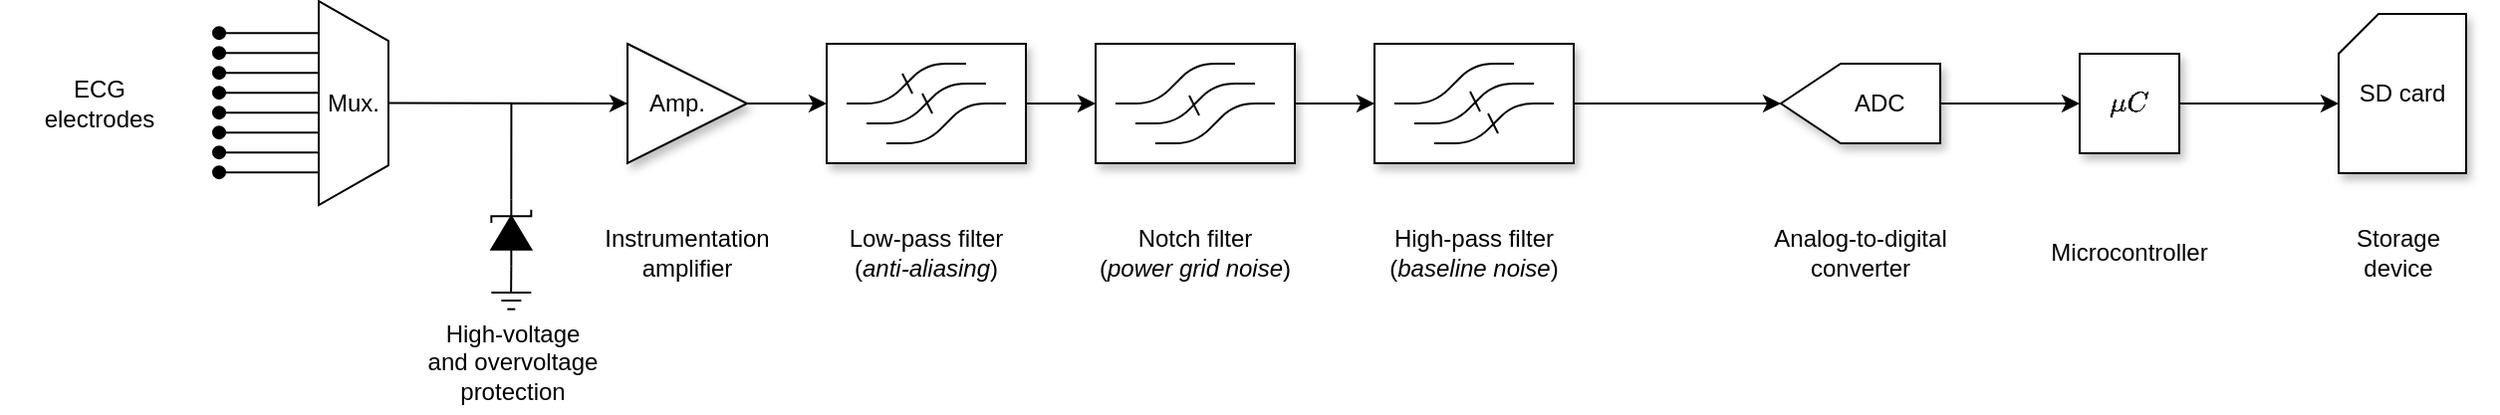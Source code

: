 <mxfile version="13.9.9" type="device"><diagram id="_meVVQqRkmaRefzPZRBE" name="Page-1"><mxGraphModel dx="1695" dy="550" grid="1" gridSize="10" guides="1" tooltips="1" connect="1" arrows="1" fold="1" page="1" pageScale="1" pageWidth="827" pageHeight="1169" math="1" shadow="0"><root><mxCell id="0"/><mxCell id="1" parent="0"/><mxCell id="xyo6PqFTNu73FDMLUvtP-30" style="edgeStyle=none;rounded=0;orthogonalLoop=1;jettySize=auto;html=1;exitX=1;exitY=0.5;exitDx=0;exitDy=0;entryX=0;entryY=0.5;entryDx=0;entryDy=0;endArrow=classic;endFill=1;" parent="1" source="iUqLZCA0oGNB0Dz8SILG-9" target="xyo6PqFTNu73FDMLUvtP-1" edge="1"><mxGeometry relative="1" as="geometry"/></mxCell><mxCell id="iUqLZCA0oGNB0Dz8SILG-9" value="" style="rounded=0;whiteSpace=wrap;html=1;shadow=1;" parent="1" vertex="1"><mxGeometry x="335" y="225" width="100" height="60" as="geometry"/></mxCell><mxCell id="iUqLZCA0oGNB0Dz8SILG-10" value="" style="endArrow=none;html=1;endFill=0;rounded=1;shadow=0;" parent="1" edge="1"><mxGeometry width="50" height="50" relative="1" as="geometry"><mxPoint x="345" y="255" as="sourcePoint"/><mxPoint x="405" y="235" as="targetPoint"/><Array as="points"><mxPoint x="365" y="255"/><mxPoint x="385" y="235"/></Array></mxGeometry></mxCell><mxCell id="iUqLZCA0oGNB0Dz8SILG-11" value="" style="endArrow=none;html=1;endSize=4;startSize=2;rounded=0;shadow=0;" parent="1" edge="1"><mxGeometry width="50" height="50" relative="1" as="geometry"><mxPoint x="373.0" y="240" as="sourcePoint"/><mxPoint x="378.0" y="250" as="targetPoint"/></mxGeometry></mxCell><mxCell id="iUqLZCA0oGNB0Dz8SILG-12" value="" style="endArrow=none;html=1;endFill=0;rounded=1;shadow=0;" parent="1" edge="1"><mxGeometry width="50" height="50" relative="1" as="geometry"><mxPoint x="355" y="265" as="sourcePoint"/><mxPoint x="415" y="245" as="targetPoint"/><Array as="points"><mxPoint x="375" y="265"/><mxPoint x="395" y="245"/></Array></mxGeometry></mxCell><mxCell id="iUqLZCA0oGNB0Dz8SILG-13" value="" style="endArrow=none;html=1;endSize=4;startSize=2;rounded=0;shadow=0;" parent="1" edge="1"><mxGeometry width="50" height="50" relative="1" as="geometry"><mxPoint x="383.0" y="250" as="sourcePoint"/><mxPoint x="388.0" y="260" as="targetPoint"/></mxGeometry></mxCell><mxCell id="iUqLZCA0oGNB0Dz8SILG-14" value="" style="endArrow=none;html=1;endFill=0;rounded=1;shadow=0;" parent="1" edge="1"><mxGeometry width="50" height="50" relative="1" as="geometry"><mxPoint x="365" y="275" as="sourcePoint"/><mxPoint x="425" y="255" as="targetPoint"/><Array as="points"><mxPoint x="385" y="275"/><mxPoint x="405" y="255"/></Array></mxGeometry></mxCell><mxCell id="iUqLZCA0oGNB0Dz8SILG-15" style="rounded=0;orthogonalLoop=1;jettySize=auto;html=1;exitX=0.5;exitY=0;exitDx=0;exitDy=0;shadow=0;" parent="1" source="iUqLZCA0oGNB0Dz8SILG-31" target="iUqLZCA0oGNB0Dz8SILG-18" edge="1"><mxGeometry relative="1" as="geometry"><mxPoint x="185" y="255" as="sourcePoint"/></mxGeometry></mxCell><mxCell id="iUqLZCA0oGNB0Dz8SILG-17" style="edgeStyle=orthogonalEdgeStyle;rounded=0;orthogonalLoop=1;jettySize=auto;html=1;exitX=1;exitY=0.5;exitDx=0;exitDy=0;entryX=0;entryY=0.5;entryDx=0;entryDy=0;shadow=0;" parent="1" source="iUqLZCA0oGNB0Dz8SILG-18" target="iUqLZCA0oGNB0Dz8SILG-9" edge="1"><mxGeometry relative="1" as="geometry"/></mxCell><mxCell id="xyo6PqFTNu73FDMLUvtP-24" style="edgeStyle=orthogonalEdgeStyle;rounded=0;orthogonalLoop=1;jettySize=auto;html=1;exitX=0;exitY=0.5;exitDx=0;exitDy=0;entryX=1;entryY=0.5;entryDx=0;entryDy=0;entryPerimeter=0;endArrow=none;endFill=0;" parent="1" source="iUqLZCA0oGNB0Dz8SILG-18" target="xyo6PqFTNu73FDMLUvtP-22" edge="1"><mxGeometry relative="1" as="geometry"/></mxCell><mxCell id="iUqLZCA0oGNB0Dz8SILG-18" value="Amp.&amp;nbsp; &amp;nbsp;" style="triangle;whiteSpace=wrap;html=1;shadow=1;align=center;" parent="1" vertex="1"><mxGeometry x="235" y="225" width="60" height="60" as="geometry"/></mxCell><mxCell id="iUqLZCA0oGNB0Dz8SILG-19" value="SD card" style="shape=card;whiteSpace=wrap;html=1;size=20;shadow=1;" parent="1" vertex="1"><mxGeometry x="1094" y="210" width="64" height="80" as="geometry"/></mxCell><mxCell id="iUqLZCA0oGNB0Dz8SILG-20" style="edgeStyle=orthogonalEdgeStyle;rounded=0;orthogonalLoop=1;jettySize=auto;html=1;exitX=0.5;exitY=0;exitDx=0;exitDy=0;entryX=0;entryY=0.5;entryDx=0;entryDy=0;shadow=0;" parent="1" source="iUqLZCA0oGNB0Dz8SILG-21" target="iUqLZCA0oGNB0Dz8SILG-23" edge="1"><mxGeometry relative="1" as="geometry"/></mxCell><mxCell id="iUqLZCA0oGNB0Dz8SILG-21" value="&amp;nbsp; &amp;nbsp; &amp;nbsp; ADC" style="shape=offPageConnector;whiteSpace=wrap;html=1;direction=south;shadow=1;" parent="1" vertex="1"><mxGeometry x="814" y="235" width="80" height="40" as="geometry"/></mxCell><mxCell id="iUqLZCA0oGNB0Dz8SILG-22" style="edgeStyle=orthogonalEdgeStyle;rounded=0;orthogonalLoop=1;jettySize=auto;html=1;exitX=1;exitY=0.5;exitDx=0;exitDy=0;entryX=0;entryY=0;entryDx=0;entryDy=45;entryPerimeter=0;shadow=0;" parent="1" source="iUqLZCA0oGNB0Dz8SILG-23" target="iUqLZCA0oGNB0Dz8SILG-19" edge="1"><mxGeometry relative="1" as="geometry"/></mxCell><mxCell id="iUqLZCA0oGNB0Dz8SILG-23" value="&lt;span&gt;$$\mu C$$&lt;/span&gt;" style="whiteSpace=wrap;html=1;aspect=fixed;shadow=1;" parent="1" vertex="1"><mxGeometry x="964" y="230" width="50" height="50" as="geometry"/></mxCell><mxCell id="iUqLZCA0oGNB0Dz8SILG-25" value="Instrumentation&lt;br&gt;amplifier" style="text;html=1;strokeColor=none;fillColor=none;align=center;verticalAlign=middle;whiteSpace=wrap;rounded=0;" parent="1" vertex="1"><mxGeometry x="215" y="320" width="100" height="20" as="geometry"/></mxCell><mxCell id="iUqLZCA0oGNB0Dz8SILG-26" style="edgeStyle=orthogonalEdgeStyle;rounded=0;orthogonalLoop=1;jettySize=auto;html=1;exitX=0.5;exitY=1;exitDx=0;exitDy=0;shadow=1;" parent="1" source="iUqLZCA0oGNB0Dz8SILG-25" target="iUqLZCA0oGNB0Dz8SILG-25" edge="1"><mxGeometry relative="1" as="geometry"/></mxCell><mxCell id="iUqLZCA0oGNB0Dz8SILG-27" value="Low-pass filter&lt;br&gt;(&lt;i&gt;anti-aliasing&lt;/i&gt;)" style="text;html=1;strokeColor=none;fillColor=none;align=center;verticalAlign=middle;whiteSpace=wrap;rounded=0;" parent="1" vertex="1"><mxGeometry x="335" y="320" width="100" height="20" as="geometry"/></mxCell><mxCell id="iUqLZCA0oGNB0Dz8SILG-28" value="Analog-to-digital&lt;br&gt;converter" style="text;html=1;strokeColor=none;fillColor=none;align=center;verticalAlign=middle;whiteSpace=wrap;rounded=0;" parent="1" vertex="1"><mxGeometry x="804" y="320" width="100" height="20" as="geometry"/></mxCell><mxCell id="iUqLZCA0oGNB0Dz8SILG-29" value="Microcontroller" style="text;html=1;strokeColor=none;fillColor=none;align=center;verticalAlign=middle;whiteSpace=wrap;rounded=0;" parent="1" vertex="1"><mxGeometry x="939" y="320" width="100" height="20" as="geometry"/></mxCell><mxCell id="iUqLZCA0oGNB0Dz8SILG-30" value="Storage&lt;br&gt;device" style="text;html=1;strokeColor=none;fillColor=none;align=center;verticalAlign=middle;whiteSpace=wrap;rounded=0;" parent="1" vertex="1"><mxGeometry x="1074" y="320" width="100" height="20" as="geometry"/></mxCell><mxCell id="iUqLZCA0oGNB0Dz8SILG-31" value="Mux." style="shape=trapezoid;perimeter=trapezoidPerimeter;whiteSpace=wrap;html=1;fixedSize=1;rotation=90;horizontal=0;" parent="1" vertex="1"><mxGeometry x="46.25" y="237.28" width="102.5" height="35" as="geometry"/></mxCell><mxCell id="iUqLZCA0oGNB0Dz8SILG-34" value="" style="endArrow=none;html=1;startArrow=oval;startFill=1;" parent="1" edge="1"><mxGeometry width="50" height="50" relative="1" as="geometry"><mxPoint x="30" y="219.58" as="sourcePoint"/><mxPoint x="80" y="219.58" as="targetPoint"/></mxGeometry></mxCell><mxCell id="iUqLZCA0oGNB0Dz8SILG-35" value="" style="endArrow=none;html=1;startArrow=oval;startFill=1;" parent="1" edge="1"><mxGeometry width="50" height="50" relative="1" as="geometry"><mxPoint x="30" y="229.58" as="sourcePoint"/><mxPoint x="80" y="229.58" as="targetPoint"/></mxGeometry></mxCell><mxCell id="iUqLZCA0oGNB0Dz8SILG-36" value="" style="endArrow=none;html=1;startArrow=oval;startFill=1;" parent="1" edge="1"><mxGeometry width="50" height="50" relative="1" as="geometry"><mxPoint x="30" y="239.58" as="sourcePoint"/><mxPoint x="80" y="239.58" as="targetPoint"/></mxGeometry></mxCell><mxCell id="iUqLZCA0oGNB0Dz8SILG-37" value="" style="endArrow=none;html=1;startArrow=oval;startFill=1;" parent="1" edge="1"><mxGeometry width="50" height="50" relative="1" as="geometry"><mxPoint x="30" y="249.58" as="sourcePoint"/><mxPoint x="80" y="249.58" as="targetPoint"/></mxGeometry></mxCell><mxCell id="iUqLZCA0oGNB0Dz8SILG-38" value="" style="endArrow=none;html=1;startArrow=oval;startFill=1;" parent="1" edge="1"><mxGeometry width="50" height="50" relative="1" as="geometry"><mxPoint x="30" y="259.58" as="sourcePoint"/><mxPoint x="80" y="259.58" as="targetPoint"/></mxGeometry></mxCell><mxCell id="iUqLZCA0oGNB0Dz8SILG-39" value="" style="endArrow=none;html=1;startArrow=oval;startFill=1;" parent="1" edge="1"><mxGeometry width="50" height="50" relative="1" as="geometry"><mxPoint x="30" y="269.58" as="sourcePoint"/><mxPoint x="80" y="269.58" as="targetPoint"/></mxGeometry></mxCell><mxCell id="iUqLZCA0oGNB0Dz8SILG-40" value="" style="endArrow=none;html=1;startArrow=oval;startFill=1;" parent="1" edge="1"><mxGeometry width="50" height="50" relative="1" as="geometry"><mxPoint x="30" y="279.58" as="sourcePoint"/><mxPoint x="80" y="279.58" as="targetPoint"/></mxGeometry></mxCell><mxCell id="iUqLZCA0oGNB0Dz8SILG-41" value="" style="endArrow=none;html=1;startArrow=oval;startFill=1;" parent="1" edge="1"><mxGeometry width="50" height="50" relative="1" as="geometry"><mxPoint x="30" y="289.58" as="sourcePoint"/><mxPoint x="80" y="289.58" as="targetPoint"/></mxGeometry></mxCell><mxCell id="iUqLZCA0oGNB0Dz8SILG-42" value="ECG&lt;br&gt;electrodes" style="text;html=1;strokeColor=none;fillColor=none;align=center;verticalAlign=middle;whiteSpace=wrap;rounded=0;" parent="1" vertex="1"><mxGeometry x="-80" y="244.78" width="100" height="20" as="geometry"/></mxCell><mxCell id="xyo6PqFTNu73FDMLUvtP-31" style="edgeStyle=none;rounded=0;orthogonalLoop=1;jettySize=auto;html=1;exitX=1;exitY=0.5;exitDx=0;exitDy=0;endArrow=classic;endFill=1;" parent="1" source="xyo6PqFTNu73FDMLUvtP-1" target="xyo6PqFTNu73FDMLUvtP-15" edge="1"><mxGeometry relative="1" as="geometry"/></mxCell><mxCell id="xyo6PqFTNu73FDMLUvtP-1" value="" style="rounded=0;whiteSpace=wrap;html=1;shadow=1;" parent="1" vertex="1"><mxGeometry x="470" y="225" width="100" height="60" as="geometry"/></mxCell><mxCell id="xyo6PqFTNu73FDMLUvtP-2" value="" style="endArrow=none;html=1;endFill=0;rounded=1;shadow=0;" parent="1" edge="1"><mxGeometry width="50" height="50" relative="1" as="geometry"><mxPoint x="480" y="255" as="sourcePoint"/><mxPoint x="540" y="235" as="targetPoint"/><Array as="points"><mxPoint x="500" y="255"/><mxPoint x="520" y="235"/></Array></mxGeometry></mxCell><mxCell id="xyo6PqFTNu73FDMLUvtP-4" value="" style="endArrow=none;html=1;endFill=0;rounded=1;shadow=0;" parent="1" edge="1"><mxGeometry width="50" height="50" relative="1" as="geometry"><mxPoint x="490" y="265" as="sourcePoint"/><mxPoint x="550" y="245" as="targetPoint"/><Array as="points"><mxPoint x="510" y="265"/><mxPoint x="530" y="245"/></Array></mxGeometry></mxCell><mxCell id="xyo6PqFTNu73FDMLUvtP-5" value="" style="endArrow=none;html=1;endSize=4;startSize=2;rounded=0;shadow=0;" parent="1" edge="1"><mxGeometry width="50" height="50" relative="1" as="geometry"><mxPoint x="517" y="251" as="sourcePoint"/><mxPoint x="522" y="261" as="targetPoint"/></mxGeometry></mxCell><mxCell id="xyo6PqFTNu73FDMLUvtP-6" value="" style="endArrow=none;html=1;endFill=0;rounded=1;shadow=0;" parent="1" edge="1"><mxGeometry width="50" height="50" relative="1" as="geometry"><mxPoint x="500" y="275" as="sourcePoint"/><mxPoint x="560" y="255" as="targetPoint"/><Array as="points"><mxPoint x="520" y="275"/><mxPoint x="540" y="255"/></Array></mxGeometry></mxCell><mxCell id="xyo6PqFTNu73FDMLUvtP-7" value="Notch filter&lt;br&gt;(&lt;i&gt;power grid noise&lt;/i&gt;)" style="text;html=1;strokeColor=none;fillColor=none;align=center;verticalAlign=middle;whiteSpace=wrap;rounded=0;" parent="1" vertex="1"><mxGeometry x="470" y="320" width="100" height="20" as="geometry"/></mxCell><mxCell id="xyo6PqFTNu73FDMLUvtP-14" value="High-pass filter&lt;br&gt;(&lt;i&gt;baseline noise&lt;/i&gt;)" style="text;html=1;strokeColor=none;fillColor=none;align=center;verticalAlign=middle;whiteSpace=wrap;rounded=0;" parent="1" vertex="1"><mxGeometry x="610" y="320" width="100" height="20" as="geometry"/></mxCell><mxCell id="xyo6PqFTNu73FDMLUvtP-32" style="edgeStyle=none;rounded=0;orthogonalLoop=1;jettySize=auto;html=1;exitX=1;exitY=0.5;exitDx=0;exitDy=0;endArrow=classic;endFill=1;" parent="1" source="xyo6PqFTNu73FDMLUvtP-15" target="iUqLZCA0oGNB0Dz8SILG-21" edge="1"><mxGeometry relative="1" as="geometry"/></mxCell><mxCell id="xyo6PqFTNu73FDMLUvtP-15" value="" style="rounded=0;whiteSpace=wrap;html=1;shadow=1;" parent="1" vertex="1"><mxGeometry x="610" y="225" width="100" height="60" as="geometry"/></mxCell><mxCell id="xyo6PqFTNu73FDMLUvtP-16" value="" style="endArrow=none;html=1;endFill=0;rounded=1;shadow=0;" parent="1" edge="1"><mxGeometry width="50" height="50" relative="1" as="geometry"><mxPoint x="620" y="255" as="sourcePoint"/><mxPoint x="680" y="235" as="targetPoint"/><Array as="points"><mxPoint x="640" y="255"/><mxPoint x="660" y="235"/></Array></mxGeometry></mxCell><mxCell id="xyo6PqFTNu73FDMLUvtP-17" value="" style="endArrow=none;html=1;endSize=4;startSize=2;rounded=0;shadow=0;" parent="1" edge="1"><mxGeometry width="50" height="50" relative="1" as="geometry"><mxPoint x="658" y="249" as="sourcePoint"/><mxPoint x="663" y="259" as="targetPoint"/></mxGeometry></mxCell><mxCell id="xyo6PqFTNu73FDMLUvtP-18" value="" style="endArrow=none;html=1;endFill=0;rounded=1;shadow=0;" parent="1" edge="1"><mxGeometry width="50" height="50" relative="1" as="geometry"><mxPoint x="630" y="265" as="sourcePoint"/><mxPoint x="690" y="245" as="targetPoint"/><Array as="points"><mxPoint x="650" y="265"/><mxPoint x="670" y="245"/></Array></mxGeometry></mxCell><mxCell id="xyo6PqFTNu73FDMLUvtP-19" value="" style="endArrow=none;html=1;endSize=4;startSize=2;rounded=0;shadow=0;" parent="1" edge="1"><mxGeometry width="50" height="50" relative="1" as="geometry"><mxPoint x="667" y="260" as="sourcePoint"/><mxPoint x="672" y="270" as="targetPoint"/></mxGeometry></mxCell><mxCell id="xyo6PqFTNu73FDMLUvtP-20" value="" style="endArrow=none;html=1;endFill=0;rounded=1;shadow=0;" parent="1" edge="1"><mxGeometry width="50" height="50" relative="1" as="geometry"><mxPoint x="640" y="275" as="sourcePoint"/><mxPoint x="700" y="255" as="targetPoint"/><Array as="points"><mxPoint x="660" y="275"/><mxPoint x="680" y="255"/></Array></mxGeometry></mxCell><mxCell id="xyo6PqFTNu73FDMLUvtP-21" value="High-voltage &lt;br&gt;and overvoltage &lt;br&gt;protection" style="text;html=1;align=center;verticalAlign=middle;resizable=0;points=[];autosize=1;" parent="1" vertex="1"><mxGeometry x="126.66" y="360" width="100" height="50" as="geometry"/></mxCell><mxCell id="xyo6PqFTNu73FDMLUvtP-29" style="edgeStyle=none;rounded=0;orthogonalLoop=1;jettySize=auto;html=1;exitX=0;exitY=0.5;exitDx=0;exitDy=0;exitPerimeter=0;endArrow=none;endFill=0;" parent="1" source="xyo6PqFTNu73FDMLUvtP-22" edge="1"><mxGeometry relative="1" as="geometry"><mxPoint x="176.556" y="350" as="targetPoint"/></mxGeometry></mxCell><mxCell id="xyo6PqFTNu73FDMLUvtP-22" value="" style="pointerEvents=1;fillColor=strokeColor;verticalLabelPosition=bottom;shadow=0;dashed=0;align=center;html=1;verticalAlign=top;shape=mxgraph.electrical.diodes.zener_diode_1;rotation=-90;" parent="1" vertex="1"><mxGeometry x="160" y="310" width="33.33" height="20" as="geometry"/></mxCell><mxCell id="xyo6PqFTNu73FDMLUvtP-25" value="" style="endArrow=none;html=1;" parent="1" edge="1"><mxGeometry width="50" height="50" relative="1" as="geometry"><mxPoint x="166.67" y="350" as="sourcePoint"/><mxPoint x="186.67" y="350" as="targetPoint"/></mxGeometry></mxCell><mxCell id="xyo6PqFTNu73FDMLUvtP-27" value="" style="endArrow=none;html=1;" parent="1" edge="1"><mxGeometry width="50" height="50" relative="1" as="geometry"><mxPoint x="171.67" y="354" as="sourcePoint"/><mxPoint x="181.67" y="354" as="targetPoint"/></mxGeometry></mxCell><mxCell id="xyo6PqFTNu73FDMLUvtP-28" value="" style="endArrow=none;html=1;" parent="1" edge="1"><mxGeometry width="50" height="50" relative="1" as="geometry"><mxPoint x="174.67" y="358.33" as="sourcePoint"/><mxPoint x="178.67" y="358.33" as="targetPoint"/></mxGeometry></mxCell></root></mxGraphModel></diagram></mxfile>